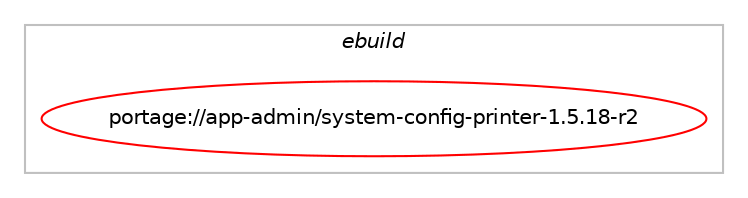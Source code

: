 digraph prolog {

# *************
# Graph options
# *************

newrank=true;
concentrate=true;
compound=true;
graph [rankdir=LR,fontname=Helvetica,fontsize=10,ranksep=1.5];#, ranksep=2.5, nodesep=0.2];
edge  [arrowhead=vee];
node  [fontname=Helvetica,fontsize=10];

# **********
# The ebuild
# **********

subgraph cluster_leftcol {
color=gray;
label=<<i>ebuild</i>>;
id [label="portage://app-admin/system-config-printer-1.5.18-r2", color=red, width=4, href="../app-admin/system-config-printer-1.5.18-r2.svg"];
}

# ****************
# The dependencies
# ****************

subgraph cluster_midcol {
color=gray;
label=<<i>dependencies</i>>;
subgraph cluster_compile {
fillcolor="#eeeeee";
style=filled;
label=<<i>compile</i>>;
# *** BEGIN UNKNOWN DEPENDENCY TYPE (TODO) ***
# id -> equal(package_dependency(portage://app-admin/system-config-printer-1.5.18-r2,install,no,dev-libs,glib,none,[,,],[slot(2)],[]))
# *** END UNKNOWN DEPENDENCY TYPE (TODO) ***

# *** BEGIN UNKNOWN DEPENDENCY TYPE (TODO) ***
# id -> equal(package_dependency(portage://app-admin/system-config-printer-1.5.18-r2,install,no,net-print,cups,none,[,,],[],[use(enable(dbus),none)]))
# *** END UNKNOWN DEPENDENCY TYPE (TODO) ***

# *** BEGIN UNKNOWN DEPENDENCY TYPE (TODO) ***
# id -> equal(package_dependency(portage://app-admin/system-config-printer-1.5.18-r2,install,no,virtual,libusb,none,[,,],[slot(1)],[]))
# *** END UNKNOWN DEPENDENCY TYPE (TODO) ***

# *** BEGIN UNKNOWN DEPENDENCY TYPE (TODO) ***
# id -> equal(package_dependency(portage://app-admin/system-config-printer-1.5.18-r2,install,no,virtual,udev,greaterequal,[172,,,172],[],[]))
# *** END UNKNOWN DEPENDENCY TYPE (TODO) ***

# *** BEGIN UNKNOWN DEPENDENCY TYPE (TODO) ***
# id -> equal(package_dependency(portage://app-admin/system-config-printer-1.5.18-r2,install,no,x11-libs,gtk+,none,[,,],[slot(3)],[use(enable(introspection),none)]))
# *** END UNKNOWN DEPENDENCY TYPE (TODO) ***

# *** BEGIN UNKNOWN DEPENDENCY TYPE (TODO) ***
# id -> equal(package_dependency(portage://app-admin/system-config-printer-1.5.18-r2,install,no,x11-libs,libnotify,none,[,,],[],[use(enable(introspection),none)]))
# *** END UNKNOWN DEPENDENCY TYPE (TODO) ***

# *** BEGIN UNKNOWN DEPENDENCY TYPE (TODO) ***
# id -> equal(package_dependency(portage://app-admin/system-config-printer-1.5.18-r2,install,no,x11-libs,pango,none,[,,],[],[use(enable(introspection),none)]))
# *** END UNKNOWN DEPENDENCY TYPE (TODO) ***

}
subgraph cluster_compileandrun {
fillcolor="#eeeeee";
style=filled;
label=<<i>compile and run</i>>;
}
subgraph cluster_run {
fillcolor="#eeeeee";
style=filled;
label=<<i>run</i>>;
# *** BEGIN UNKNOWN DEPENDENCY TYPE (TODO) ***
# id -> equal(use_conditional_group(positive,keyring,portage://app-admin/system-config-printer-1.5.18-r2,[package_dependency(portage://app-admin/system-config-printer-1.5.18-r2,run,no,app-crypt,libsecret,none,[,,],[],[use(enable(introspection),none)])]))
# *** END UNKNOWN DEPENDENCY TYPE (TODO) ***

# *** BEGIN UNKNOWN DEPENDENCY TYPE (TODO) ***
# id -> equal(use_conditional_group(positive,policykit,portage://app-admin/system-config-printer-1.5.18-r2,[package_dependency(portage://app-admin/system-config-printer-1.5.18-r2,run,no,net-print,cups-pk-helper,none,[,,],[],[])]))
# *** END UNKNOWN DEPENDENCY TYPE (TODO) ***

# *** BEGIN UNKNOWN DEPENDENCY TYPE (TODO) ***
# id -> equal(use_conditional_group(positive,python_single_target_python3_10,portage://app-admin/system-config-printer-1.5.18-r2,[package_dependency(portage://app-admin/system-config-printer-1.5.18-r2,run,no,dev-lang,python,none,[,,],[slot(3.10)],[use(enable(xml),positive)])]))
# *** END UNKNOWN DEPENDENCY TYPE (TODO) ***

# *** BEGIN UNKNOWN DEPENDENCY TYPE (TODO) ***
# id -> equal(use_conditional_group(positive,python_single_target_python3_10,portage://app-admin/system-config-printer-1.5.18-r2,[package_dependency(portage://app-admin/system-config-printer-1.5.18-r2,run,no,dev-python,dbus-python,none,[,,],[],[use(enable(python_targets_python3_10),negative)]),package_dependency(portage://app-admin/system-config-printer-1.5.18-r2,run,no,dev-python,pycairo,none,[,,],[],[use(enable(python_targets_python3_10),negative)]),package_dependency(portage://app-admin/system-config-printer-1.5.18-r2,run,no,dev-python,pycups,none,[,,],[],[use(enable(python_targets_python3_10),negative)]),package_dependency(portage://app-admin/system-config-printer-1.5.18-r2,run,no,dev-python,pygobject,none,[,,],[slot(3)],[use(enable(python_targets_python3_10),negative)]),package_dependency(portage://app-admin/system-config-printer-1.5.18-r2,run,no,dev-python,requests,none,[,,],[],[use(enable(python_targets_python3_10),negative)]),package_dependency(portage://app-admin/system-config-printer-1.5.18-r2,run,no,dev-python,urllib3,none,[,,],[],[use(enable(python_targets_python3_10),negative)])]))
# *** END UNKNOWN DEPENDENCY TYPE (TODO) ***

# *** BEGIN UNKNOWN DEPENDENCY TYPE (TODO) ***
# id -> equal(use_conditional_group(positive,python_single_target_python3_11,portage://app-admin/system-config-printer-1.5.18-r2,[package_dependency(portage://app-admin/system-config-printer-1.5.18-r2,run,no,dev-lang,python,none,[,,],[slot(3.11)],[use(enable(xml),positive)])]))
# *** END UNKNOWN DEPENDENCY TYPE (TODO) ***

# *** BEGIN UNKNOWN DEPENDENCY TYPE (TODO) ***
# id -> equal(use_conditional_group(positive,python_single_target_python3_11,portage://app-admin/system-config-printer-1.5.18-r2,[package_dependency(portage://app-admin/system-config-printer-1.5.18-r2,run,no,dev-python,dbus-python,none,[,,],[],[use(enable(python_targets_python3_11),negative)]),package_dependency(portage://app-admin/system-config-printer-1.5.18-r2,run,no,dev-python,pycairo,none,[,,],[],[use(enable(python_targets_python3_11),negative)]),package_dependency(portage://app-admin/system-config-printer-1.5.18-r2,run,no,dev-python,pycups,none,[,,],[],[use(enable(python_targets_python3_11),negative)]),package_dependency(portage://app-admin/system-config-printer-1.5.18-r2,run,no,dev-python,pygobject,none,[,,],[slot(3)],[use(enable(python_targets_python3_11),negative)]),package_dependency(portage://app-admin/system-config-printer-1.5.18-r2,run,no,dev-python,requests,none,[,,],[],[use(enable(python_targets_python3_11),negative)]),package_dependency(portage://app-admin/system-config-printer-1.5.18-r2,run,no,dev-python,urllib3,none,[,,],[],[use(enable(python_targets_python3_11),negative)])]))
# *** END UNKNOWN DEPENDENCY TYPE (TODO) ***

# *** BEGIN UNKNOWN DEPENDENCY TYPE (TODO) ***
# id -> equal(use_conditional_group(positive,python_single_target_python3_12,portage://app-admin/system-config-printer-1.5.18-r2,[package_dependency(portage://app-admin/system-config-printer-1.5.18-r2,run,no,dev-lang,python,none,[,,],[slot(3.12)],[use(enable(xml),positive)])]))
# *** END UNKNOWN DEPENDENCY TYPE (TODO) ***

# *** BEGIN UNKNOWN DEPENDENCY TYPE (TODO) ***
# id -> equal(use_conditional_group(positive,python_single_target_python3_12,portage://app-admin/system-config-printer-1.5.18-r2,[package_dependency(portage://app-admin/system-config-printer-1.5.18-r2,run,no,dev-python,dbus-python,none,[,,],[],[use(enable(python_targets_python3_12),negative)]),package_dependency(portage://app-admin/system-config-printer-1.5.18-r2,run,no,dev-python,pycairo,none,[,,],[],[use(enable(python_targets_python3_12),negative)]),package_dependency(portage://app-admin/system-config-printer-1.5.18-r2,run,no,dev-python,pycups,none,[,,],[],[use(enable(python_targets_python3_12),negative)]),package_dependency(portage://app-admin/system-config-printer-1.5.18-r2,run,no,dev-python,pygobject,none,[,,],[slot(3)],[use(enable(python_targets_python3_12),negative)]),package_dependency(portage://app-admin/system-config-printer-1.5.18-r2,run,no,dev-python,requests,none,[,,],[],[use(enable(python_targets_python3_12),negative)]),package_dependency(portage://app-admin/system-config-printer-1.5.18-r2,run,no,dev-python,urllib3,none,[,,],[],[use(enable(python_targets_python3_12),negative)])]))
# *** END UNKNOWN DEPENDENCY TYPE (TODO) ***

# *** BEGIN UNKNOWN DEPENDENCY TYPE (TODO) ***
# id -> equal(package_dependency(portage://app-admin/system-config-printer-1.5.18-r2,run,no,dev-libs,glib,none,[,,],[slot(2)],[]))
# *** END UNKNOWN DEPENDENCY TYPE (TODO) ***

# *** BEGIN UNKNOWN DEPENDENCY TYPE (TODO) ***
# id -> equal(package_dependency(portage://app-admin/system-config-printer-1.5.18-r2,run,no,net-print,cups,none,[,,],[],[use(enable(dbus),none)]))
# *** END UNKNOWN DEPENDENCY TYPE (TODO) ***

# *** BEGIN UNKNOWN DEPENDENCY TYPE (TODO) ***
# id -> equal(package_dependency(portage://app-admin/system-config-printer-1.5.18-r2,run,no,virtual,libusb,none,[,,],[slot(1)],[]))
# *** END UNKNOWN DEPENDENCY TYPE (TODO) ***

# *** BEGIN UNKNOWN DEPENDENCY TYPE (TODO) ***
# id -> equal(package_dependency(portage://app-admin/system-config-printer-1.5.18-r2,run,no,virtual,udev,greaterequal,[172,,,172],[],[]))
# *** END UNKNOWN DEPENDENCY TYPE (TODO) ***

# *** BEGIN UNKNOWN DEPENDENCY TYPE (TODO) ***
# id -> equal(package_dependency(portage://app-admin/system-config-printer-1.5.18-r2,run,no,x11-libs,gtk+,none,[,,],[slot(3)],[use(enable(introspection),none)]))
# *** END UNKNOWN DEPENDENCY TYPE (TODO) ***

# *** BEGIN UNKNOWN DEPENDENCY TYPE (TODO) ***
# id -> equal(package_dependency(portage://app-admin/system-config-printer-1.5.18-r2,run,no,x11-libs,libnotify,none,[,,],[],[use(enable(introspection),none)]))
# *** END UNKNOWN DEPENDENCY TYPE (TODO) ***

# *** BEGIN UNKNOWN DEPENDENCY TYPE (TODO) ***
# id -> equal(package_dependency(portage://app-admin/system-config-printer-1.5.18-r2,run,no,x11-libs,pango,none,[,,],[],[use(enable(introspection),none)]))
# *** END UNKNOWN DEPENDENCY TYPE (TODO) ***

}
}

# **************
# The candidates
# **************

subgraph cluster_choices {
rank=same;
color=gray;
label=<<i>candidates</i>>;

}

}

